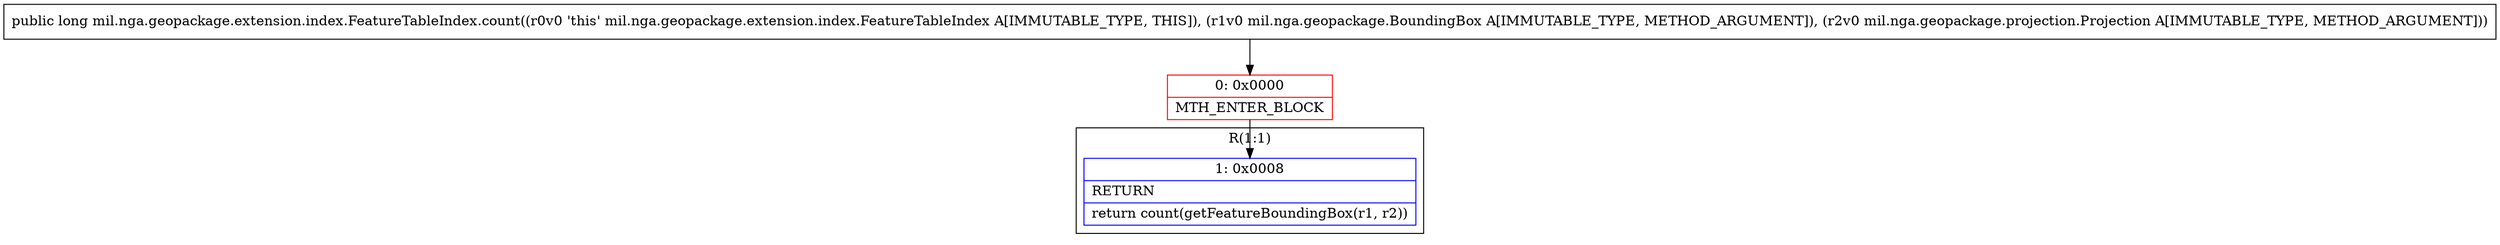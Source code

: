 digraph "CFG formil.nga.geopackage.extension.index.FeatureTableIndex.count(Lmil\/nga\/geopackage\/BoundingBox;Lmil\/nga\/geopackage\/projection\/Projection;)J" {
subgraph cluster_Region_451497050 {
label = "R(1:1)";
node [shape=record,color=blue];
Node_1 [shape=record,label="{1\:\ 0x0008|RETURN\l|return count(getFeatureBoundingBox(r1, r2))\l}"];
}
Node_0 [shape=record,color=red,label="{0\:\ 0x0000|MTH_ENTER_BLOCK\l}"];
MethodNode[shape=record,label="{public long mil.nga.geopackage.extension.index.FeatureTableIndex.count((r0v0 'this' mil.nga.geopackage.extension.index.FeatureTableIndex A[IMMUTABLE_TYPE, THIS]), (r1v0 mil.nga.geopackage.BoundingBox A[IMMUTABLE_TYPE, METHOD_ARGUMENT]), (r2v0 mil.nga.geopackage.projection.Projection A[IMMUTABLE_TYPE, METHOD_ARGUMENT])) }"];
MethodNode -> Node_0;
Node_0 -> Node_1;
}

